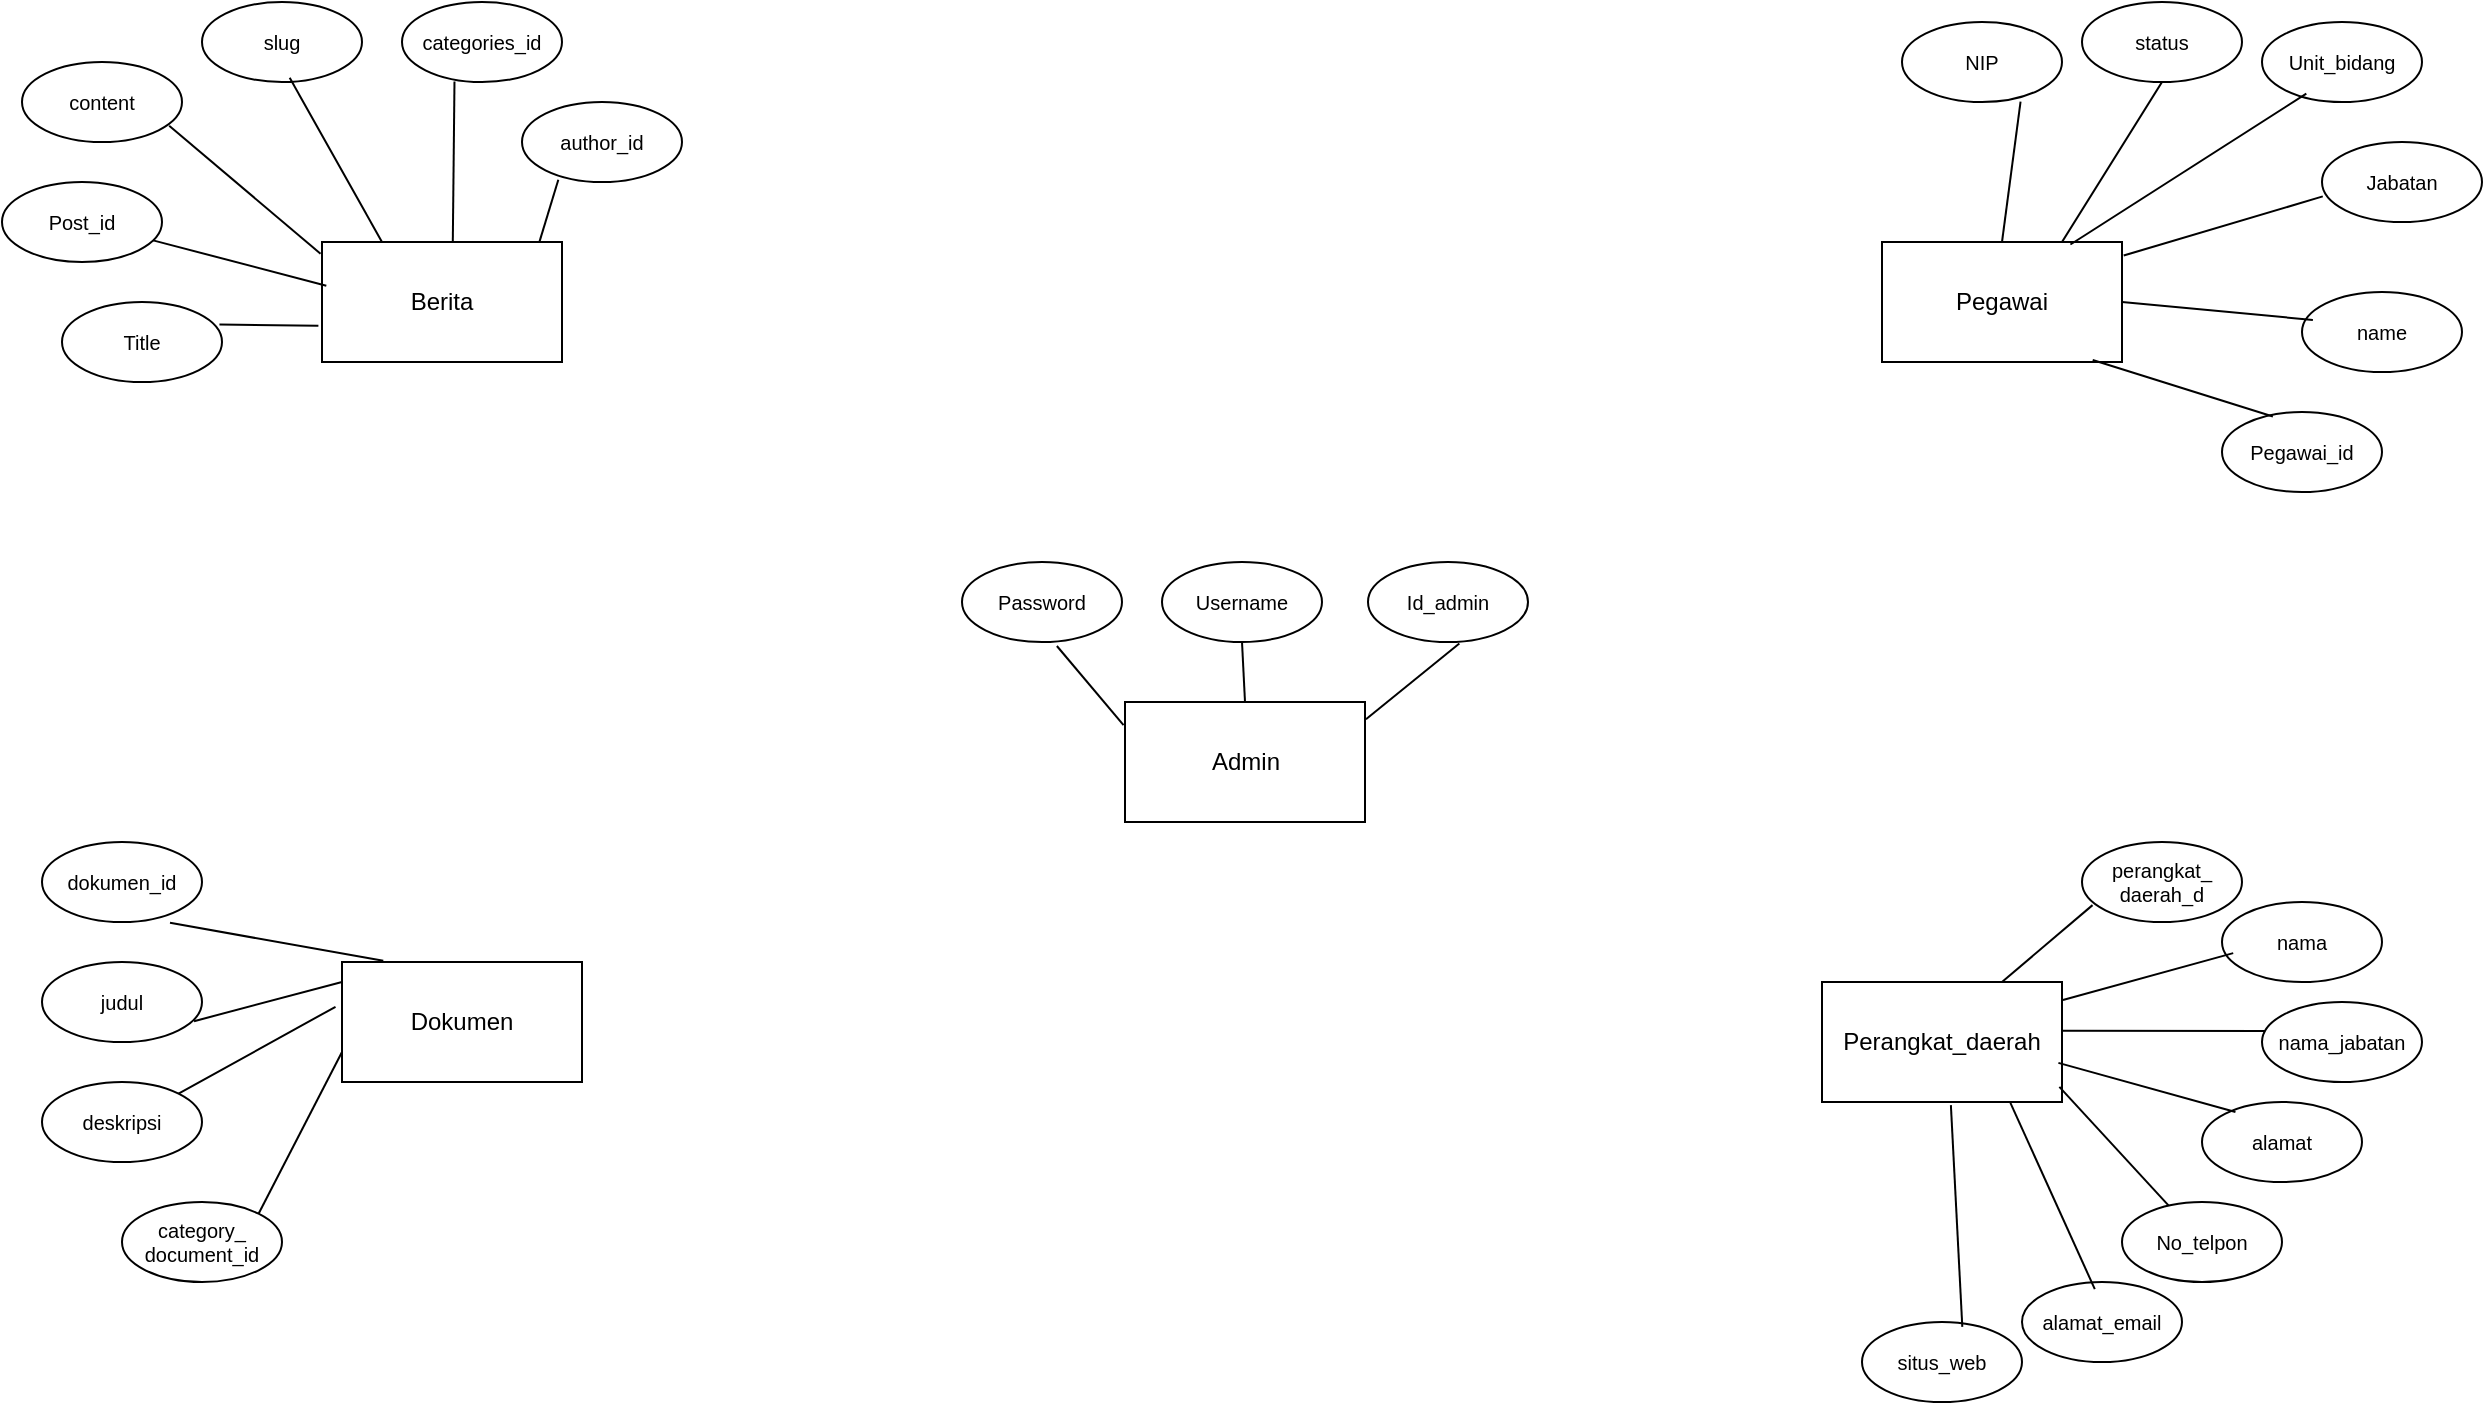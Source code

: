 <mxfile version="24.8.4">
  <diagram name="Page-1" id="929967ad-93f9-6ef4-fab6-5d389245f69c">
    <mxGraphModel dx="1467" dy="750" grid="1" gridSize="10" guides="1" tooltips="1" connect="1" arrows="1" fold="1" page="1" pageScale="1.5" pageWidth="1169" pageHeight="826" background="none" math="0" shadow="0">
      <root>
        <mxCell id="0" style=";html=1;" />
        <mxCell id="1" style=";html=1;" parent="0" />
        <mxCell id="qDhtsbZyAljU5v_HCK9k-1" value="Admin" style="rounded=0;whiteSpace=wrap;html=1;" vertex="1" parent="1">
          <mxGeometry x="891.5" y="470" width="120" height="60" as="geometry" />
        </mxCell>
        <mxCell id="qDhtsbZyAljU5v_HCK9k-2" value="Password" style="ellipse;whiteSpace=wrap;html=1;fontSize=10;" vertex="1" parent="1">
          <mxGeometry x="810" y="400" width="80" height="40" as="geometry" />
        </mxCell>
        <mxCell id="qDhtsbZyAljU5v_HCK9k-3" value="Username" style="ellipse;whiteSpace=wrap;html=1;fontSize=10;" vertex="1" parent="1">
          <mxGeometry x="910" y="400" width="80" height="40" as="geometry" />
        </mxCell>
        <mxCell id="qDhtsbZyAljU5v_HCK9k-4" value="Id_admin" style="ellipse;whiteSpace=wrap;html=1;fontSize=10;" vertex="1" parent="1">
          <mxGeometry x="1013" y="400" width="80" height="40" as="geometry" />
        </mxCell>
        <mxCell id="qDhtsbZyAljU5v_HCK9k-5" value="" style="endArrow=none;html=1;rounded=0;entryX=0.593;entryY=1.05;entryDx=0;entryDy=0;entryPerimeter=0;exitX=-0.006;exitY=0.193;exitDx=0;exitDy=0;exitPerimeter=0;" edge="1" parent="1" source="qDhtsbZyAljU5v_HCK9k-1" target="qDhtsbZyAljU5v_HCK9k-2">
          <mxGeometry width="50" height="50" relative="1" as="geometry">
            <mxPoint x="931.5" y="490" as="sourcePoint" />
            <mxPoint x="981.5" y="440" as="targetPoint" />
          </mxGeometry>
        </mxCell>
        <mxCell id="qDhtsbZyAljU5v_HCK9k-6" value="" style="endArrow=none;html=1;rounded=0;entryX=0.571;entryY=1.019;entryDx=0;entryDy=0;entryPerimeter=0;exitX=1.004;exitY=0.144;exitDx=0;exitDy=0;exitPerimeter=0;" edge="1" parent="1" source="qDhtsbZyAljU5v_HCK9k-1" target="qDhtsbZyAljU5v_HCK9k-4">
          <mxGeometry width="50" height="50" relative="1" as="geometry">
            <mxPoint x="900.5" y="492" as="sourcePoint" />
            <mxPoint x="867.5" y="452" as="targetPoint" />
            <Array as="points" />
          </mxGeometry>
        </mxCell>
        <mxCell id="qDhtsbZyAljU5v_HCK9k-7" value="" style="endArrow=none;html=1;rounded=0;entryX=0.5;entryY=1;entryDx=0;entryDy=0;exitX=0.5;exitY=0;exitDx=0;exitDy=0;" edge="1" parent="1" source="qDhtsbZyAljU5v_HCK9k-1" target="qDhtsbZyAljU5v_HCK9k-3">
          <mxGeometry width="50" height="50" relative="1" as="geometry">
            <mxPoint x="1021.5" y="489" as="sourcePoint" />
            <mxPoint x="1068.5" y="451" as="targetPoint" />
            <Array as="points" />
          </mxGeometry>
        </mxCell>
        <mxCell id="qDhtsbZyAljU5v_HCK9k-8" value="Berita" style="rounded=0;whiteSpace=wrap;html=1;" vertex="1" parent="1">
          <mxGeometry x="490" y="240" width="120" height="60" as="geometry" />
        </mxCell>
        <mxCell id="qDhtsbZyAljU5v_HCK9k-9" value="Pegawai" style="rounded=0;whiteSpace=wrap;html=1;" vertex="1" parent="1">
          <mxGeometry x="1270" y="240" width="120" height="60" as="geometry" />
        </mxCell>
        <mxCell id="qDhtsbZyAljU5v_HCK9k-10" value="Perangkat_daerah" style="rounded=0;whiteSpace=wrap;html=1;" vertex="1" parent="1">
          <mxGeometry x="1240" y="610" width="120" height="60" as="geometry" />
        </mxCell>
        <mxCell id="qDhtsbZyAljU5v_HCK9k-13" value="Post_id" style="ellipse;whiteSpace=wrap;html=1;fontSize=10;" vertex="1" parent="1">
          <mxGeometry x="330" y="210" width="80" height="40" as="geometry" />
        </mxCell>
        <mxCell id="qDhtsbZyAljU5v_HCK9k-14" value="content" style="ellipse;whiteSpace=wrap;html=1;fontSize=10;" vertex="1" parent="1">
          <mxGeometry x="340" y="150" width="80" height="40" as="geometry" />
        </mxCell>
        <mxCell id="qDhtsbZyAljU5v_HCK9k-15" value="slug" style="ellipse;whiteSpace=wrap;html=1;fontSize=10;" vertex="1" parent="1">
          <mxGeometry x="430" y="120" width="80" height="40" as="geometry" />
        </mxCell>
        <mxCell id="qDhtsbZyAljU5v_HCK9k-16" value="categories_id" style="ellipse;whiteSpace=wrap;html=1;fontSize=10;" vertex="1" parent="1">
          <mxGeometry x="530" y="120" width="80" height="40" as="geometry" />
        </mxCell>
        <mxCell id="qDhtsbZyAljU5v_HCK9k-18" value="author_id" style="ellipse;whiteSpace=wrap;html=1;fontSize=10;" vertex="1" parent="1">
          <mxGeometry x="590" y="170" width="80" height="40" as="geometry" />
        </mxCell>
        <mxCell id="qDhtsbZyAljU5v_HCK9k-19" value="Title" style="ellipse;whiteSpace=wrap;html=1;fontSize=10;" vertex="1" parent="1">
          <mxGeometry x="360" y="270" width="80" height="40" as="geometry" />
        </mxCell>
        <mxCell id="qDhtsbZyAljU5v_HCK9k-20" value="" style="endArrow=none;html=1;rounded=0;entryX=0.227;entryY=0.971;entryDx=0;entryDy=0;entryPerimeter=0;exitX=0.905;exitY=0.005;exitDx=0;exitDy=0;exitPerimeter=0;" edge="1" parent="1" source="qDhtsbZyAljU5v_HCK9k-8" target="qDhtsbZyAljU5v_HCK9k-18">
          <mxGeometry width="50" height="50" relative="1" as="geometry">
            <mxPoint x="550" y="270" as="sourcePoint" />
            <mxPoint x="600" y="220" as="targetPoint" />
          </mxGeometry>
        </mxCell>
        <mxCell id="qDhtsbZyAljU5v_HCK9k-21" value="" style="endArrow=none;html=1;rounded=0;entryX=0.328;entryY=0.995;entryDx=0;entryDy=0;entryPerimeter=0;exitX=0.545;exitY=0.009;exitDx=0;exitDy=0;exitPerimeter=0;" edge="1" parent="1" source="qDhtsbZyAljU5v_HCK9k-8" target="qDhtsbZyAljU5v_HCK9k-16">
          <mxGeometry width="50" height="50" relative="1" as="geometry">
            <mxPoint x="540" y="240" as="sourcePoint" />
            <mxPoint x="559" y="209" as="targetPoint" />
          </mxGeometry>
        </mxCell>
        <mxCell id="qDhtsbZyAljU5v_HCK9k-22" value="" style="endArrow=none;html=1;rounded=0;entryX=0.548;entryY=0.948;entryDx=0;entryDy=0;entryPerimeter=0;exitX=0.25;exitY=0;exitDx=0;exitDy=0;" edge="1" parent="1" source="qDhtsbZyAljU5v_HCK9k-8" target="qDhtsbZyAljU5v_HCK9k-15">
          <mxGeometry width="50" height="50" relative="1" as="geometry">
            <mxPoint x="494" y="240" as="sourcePoint" />
            <mxPoint x="510" y="160" as="targetPoint" />
          </mxGeometry>
        </mxCell>
        <mxCell id="qDhtsbZyAljU5v_HCK9k-23" value="" style="endArrow=none;html=1;rounded=0;entryX=0.92;entryY=0.796;entryDx=0;entryDy=0;entryPerimeter=0;exitX=-0.006;exitY=0.098;exitDx=0;exitDy=0;exitPerimeter=0;" edge="1" parent="1" source="qDhtsbZyAljU5v_HCK9k-8" target="qDhtsbZyAljU5v_HCK9k-14">
          <mxGeometry width="50" height="50" relative="1" as="geometry">
            <mxPoint x="466" y="262" as="sourcePoint" />
            <mxPoint x="430" y="180" as="targetPoint" />
          </mxGeometry>
        </mxCell>
        <mxCell id="qDhtsbZyAljU5v_HCK9k-24" value="" style="endArrow=none;html=1;rounded=0;exitX=0.018;exitY=0.364;exitDx=0;exitDy=0;exitPerimeter=0;" edge="1" parent="1" source="qDhtsbZyAljU5v_HCK9k-8" target="qDhtsbZyAljU5v_HCK9k-13">
          <mxGeometry width="50" height="50" relative="1" as="geometry">
            <mxPoint x="475" y="270" as="sourcePoint" />
            <mxPoint x="410" y="206" as="targetPoint" />
          </mxGeometry>
        </mxCell>
        <mxCell id="qDhtsbZyAljU5v_HCK9k-25" value="" style="endArrow=none;html=1;rounded=0;exitX=-0.015;exitY=0.698;exitDx=0;exitDy=0;exitPerimeter=0;entryX=0.984;entryY=0.282;entryDx=0;entryDy=0;entryPerimeter=0;" edge="1" parent="1" source="qDhtsbZyAljU5v_HCK9k-8" target="qDhtsbZyAljU5v_HCK9k-19">
          <mxGeometry width="50" height="50" relative="1" as="geometry">
            <mxPoint x="492" y="272" as="sourcePoint" />
            <mxPoint x="415" y="250" as="targetPoint" />
          </mxGeometry>
        </mxCell>
        <mxCell id="qDhtsbZyAljU5v_HCK9k-26" value="status" style="ellipse;whiteSpace=wrap;html=1;fontSize=10;" vertex="1" parent="1">
          <mxGeometry x="1370" y="120" width="80" height="40" as="geometry" />
        </mxCell>
        <mxCell id="qDhtsbZyAljU5v_HCK9k-27" value="Unit_bidang" style="ellipse;whiteSpace=wrap;html=1;fontSize=10;" vertex="1" parent="1">
          <mxGeometry x="1460" y="130" width="80" height="40" as="geometry" />
        </mxCell>
        <mxCell id="qDhtsbZyAljU5v_HCK9k-28" value="NIP" style="ellipse;whiteSpace=wrap;html=1;fontSize=10;" vertex="1" parent="1">
          <mxGeometry x="1280" y="130" width="80" height="40" as="geometry" />
        </mxCell>
        <mxCell id="qDhtsbZyAljU5v_HCK9k-29" value="Jabatan" style="ellipse;whiteSpace=wrap;html=1;fontSize=10;" vertex="1" parent="1">
          <mxGeometry x="1490" y="190" width="80" height="40" as="geometry" />
        </mxCell>
        <mxCell id="qDhtsbZyAljU5v_HCK9k-30" value="name" style="ellipse;whiteSpace=wrap;html=1;fontSize=10;" vertex="1" parent="1">
          <mxGeometry x="1480" y="265" width="80" height="40" as="geometry" />
        </mxCell>
        <mxCell id="qDhtsbZyAljU5v_HCK9k-31" value="Pegawai_id" style="ellipse;whiteSpace=wrap;html=1;fontSize=10;" vertex="1" parent="1">
          <mxGeometry x="1440" y="325" width="80" height="40" as="geometry" />
        </mxCell>
        <mxCell id="qDhtsbZyAljU5v_HCK9k-32" value="" style="endArrow=none;html=1;rounded=0;entryX=0.318;entryY=0.056;entryDx=0;entryDy=0;entryPerimeter=0;exitX=0.878;exitY=0.983;exitDx=0;exitDy=0;exitPerimeter=0;" edge="1" parent="1" source="qDhtsbZyAljU5v_HCK9k-9" target="qDhtsbZyAljU5v_HCK9k-31">
          <mxGeometry width="50" height="50" relative="1" as="geometry">
            <mxPoint x="1500" y="290" as="sourcePoint" />
            <mxPoint x="1550" y="240" as="targetPoint" />
          </mxGeometry>
        </mxCell>
        <mxCell id="qDhtsbZyAljU5v_HCK9k-33" value="" style="endArrow=none;html=1;rounded=0;entryX=0.068;entryY=0.349;entryDx=0;entryDy=0;entryPerimeter=0;exitX=1;exitY=0.5;exitDx=0;exitDy=0;" edge="1" parent="1" source="qDhtsbZyAljU5v_HCK9k-9" target="qDhtsbZyAljU5v_HCK9k-30">
          <mxGeometry width="50" height="50" relative="1" as="geometry">
            <mxPoint x="1420" y="250" as="sourcePoint" />
            <mxPoint x="1480" y="298" as="targetPoint" />
          </mxGeometry>
        </mxCell>
        <mxCell id="qDhtsbZyAljU5v_HCK9k-34" value="" style="endArrow=none;html=1;rounded=0;entryX=0.005;entryY=0.68;entryDx=0;entryDy=0;entryPerimeter=0;exitX=1.007;exitY=0.113;exitDx=0;exitDy=0;exitPerimeter=0;" edge="1" parent="1" source="qDhtsbZyAljU5v_HCK9k-9" target="qDhtsbZyAljU5v_HCK9k-29">
          <mxGeometry width="50" height="50" relative="1" as="geometry">
            <mxPoint x="1430" y="221" as="sourcePoint" />
            <mxPoint x="1495" y="250" as="targetPoint" />
          </mxGeometry>
        </mxCell>
        <mxCell id="qDhtsbZyAljU5v_HCK9k-35" value="" style="endArrow=none;html=1;rounded=0;entryX=0.277;entryY=0.896;entryDx=0;entryDy=0;entryPerimeter=0;exitX=0.785;exitY=0.021;exitDx=0;exitDy=0;exitPerimeter=0;" edge="1" parent="1" source="qDhtsbZyAljU5v_HCK9k-9" target="qDhtsbZyAljU5v_HCK9k-27">
          <mxGeometry width="50" height="50" relative="1" as="geometry">
            <mxPoint x="1391" y="220" as="sourcePoint" />
            <mxPoint x="1460" y="210" as="targetPoint" />
          </mxGeometry>
        </mxCell>
        <mxCell id="qDhtsbZyAljU5v_HCK9k-36" value="" style="endArrow=none;html=1;rounded=0;entryX=0.5;entryY=1;entryDx=0;entryDy=0;exitX=0.75;exitY=0;exitDx=0;exitDy=0;" edge="1" parent="1" source="qDhtsbZyAljU5v_HCK9k-9" target="qDhtsbZyAljU5v_HCK9k-26">
          <mxGeometry width="50" height="50" relative="1" as="geometry">
            <mxPoint x="1404" y="231" as="sourcePoint" />
            <mxPoint x="1492" y="176" as="targetPoint" />
          </mxGeometry>
        </mxCell>
        <mxCell id="qDhtsbZyAljU5v_HCK9k-37" value="" style="endArrow=none;html=1;rounded=0;entryX=0.741;entryY=0.996;entryDx=0;entryDy=0;exitX=0.5;exitY=0;exitDx=0;exitDy=0;entryPerimeter=0;" edge="1" parent="1" source="qDhtsbZyAljU5v_HCK9k-9" target="qDhtsbZyAljU5v_HCK9k-28">
          <mxGeometry width="50" height="50" relative="1" as="geometry">
            <mxPoint x="1400" y="230" as="sourcePoint" />
            <mxPoint x="1420" y="170" as="targetPoint" />
          </mxGeometry>
        </mxCell>
        <mxCell id="qDhtsbZyAljU5v_HCK9k-52" value="Dokumen" style="rounded=0;whiteSpace=wrap;html=1;" vertex="1" parent="1">
          <mxGeometry x="500" y="600" width="120" height="60" as="geometry" />
        </mxCell>
        <mxCell id="qDhtsbZyAljU5v_HCK9k-54" value="&lt;div&gt;category_&lt;/div&gt;&lt;div&gt;document_id&lt;br&gt;&lt;/div&gt;" style="ellipse;whiteSpace=wrap;html=1;fontSize=10;" vertex="1" parent="1">
          <mxGeometry x="390" y="720" width="80" height="40" as="geometry" />
        </mxCell>
        <mxCell id="qDhtsbZyAljU5v_HCK9k-55" value="deskripsi" style="ellipse;whiteSpace=wrap;html=1;fontSize=10;" vertex="1" parent="1">
          <mxGeometry x="350" y="660" width="80" height="40" as="geometry" />
        </mxCell>
        <mxCell id="qDhtsbZyAljU5v_HCK9k-56" value="judul" style="ellipse;whiteSpace=wrap;html=1;fontSize=10;" vertex="1" parent="1">
          <mxGeometry x="350" y="600" width="80" height="40" as="geometry" />
        </mxCell>
        <mxCell id="qDhtsbZyAljU5v_HCK9k-57" value="dokumen_id" style="ellipse;whiteSpace=wrap;html=1;fontSize=10;" vertex="1" parent="1">
          <mxGeometry x="350" y="540" width="80" height="40" as="geometry" />
        </mxCell>
        <mxCell id="qDhtsbZyAljU5v_HCK9k-59" value="" style="endArrow=none;html=1;rounded=0;entryX=0.8;entryY=1.01;entryDx=0;entryDy=0;entryPerimeter=0;exitX=0.172;exitY=-0.01;exitDx=0;exitDy=0;exitPerimeter=0;" edge="1" parent="1" source="qDhtsbZyAljU5v_HCK9k-52" target="qDhtsbZyAljU5v_HCK9k-57">
          <mxGeometry width="50" height="50" relative="1" as="geometry">
            <mxPoint x="560" y="630" as="sourcePoint" />
            <mxPoint x="610" y="580" as="targetPoint" />
          </mxGeometry>
        </mxCell>
        <mxCell id="qDhtsbZyAljU5v_HCK9k-60" value="" style="endArrow=none;html=1;rounded=0;entryX=0.95;entryY=0.74;entryDx=0;entryDy=0;entryPerimeter=0;exitX=0;exitY=0.167;exitDx=0;exitDy=0;exitPerimeter=0;" edge="1" parent="1" source="qDhtsbZyAljU5v_HCK9k-52" target="qDhtsbZyAljU5v_HCK9k-56">
          <mxGeometry width="50" height="50" relative="1" as="geometry">
            <mxPoint x="550" y="600" as="sourcePoint" />
            <mxPoint x="569" y="569" as="targetPoint" />
          </mxGeometry>
        </mxCell>
        <mxCell id="qDhtsbZyAljU5v_HCK9k-61" value="" style="endArrow=none;html=1;rounded=0;entryX=1;entryY=0;entryDx=0;entryDy=0;exitX=-0.027;exitY=0.373;exitDx=0;exitDy=0;exitPerimeter=0;" edge="1" parent="1" source="qDhtsbZyAljU5v_HCK9k-52" target="qDhtsbZyAljU5v_HCK9k-55">
          <mxGeometry width="50" height="50" relative="1" as="geometry">
            <mxPoint x="504" y="600" as="sourcePoint" />
            <mxPoint x="520" y="520" as="targetPoint" />
          </mxGeometry>
        </mxCell>
        <mxCell id="qDhtsbZyAljU5v_HCK9k-62" value="" style="endArrow=none;html=1;rounded=0;entryX=1;entryY=0;entryDx=0;entryDy=0;exitX=0;exitY=0.75;exitDx=0;exitDy=0;" edge="1" parent="1" source="qDhtsbZyAljU5v_HCK9k-52" target="qDhtsbZyAljU5v_HCK9k-54">
          <mxGeometry width="50" height="50" relative="1" as="geometry">
            <mxPoint x="476" y="622" as="sourcePoint" />
            <mxPoint x="440" y="540" as="targetPoint" />
          </mxGeometry>
        </mxCell>
        <mxCell id="qDhtsbZyAljU5v_HCK9k-67" value="&lt;div&gt;perangkat_&lt;/div&gt;&lt;div&gt;daerah_d&lt;/div&gt;" style="ellipse;whiteSpace=wrap;html=1;fontSize=10;" vertex="1" parent="1">
          <mxGeometry x="1370" y="540" width="80" height="40" as="geometry" />
        </mxCell>
        <mxCell id="qDhtsbZyAljU5v_HCK9k-69" value="nama" style="ellipse;whiteSpace=wrap;html=1;fontSize=10;" vertex="1" parent="1">
          <mxGeometry x="1440" y="570" width="80" height="40" as="geometry" />
        </mxCell>
        <mxCell id="qDhtsbZyAljU5v_HCK9k-70" value="nama_jabatan" style="ellipse;whiteSpace=wrap;html=1;fontSize=10;" vertex="1" parent="1">
          <mxGeometry x="1460" y="620" width="80" height="40" as="geometry" />
        </mxCell>
        <mxCell id="qDhtsbZyAljU5v_HCK9k-71" value="alamat" style="ellipse;whiteSpace=wrap;html=1;fontSize=10;" vertex="1" parent="1">
          <mxGeometry x="1430" y="670" width="80" height="40" as="geometry" />
        </mxCell>
        <mxCell id="qDhtsbZyAljU5v_HCK9k-72" value="No_telpon" style="ellipse;whiteSpace=wrap;html=1;fontSize=10;" vertex="1" parent="1">
          <mxGeometry x="1390" y="720" width="80" height="40" as="geometry" />
        </mxCell>
        <mxCell id="qDhtsbZyAljU5v_HCK9k-73" value="alamat_email" style="ellipse;whiteSpace=wrap;html=1;fontSize=10;" vertex="1" parent="1">
          <mxGeometry x="1340" y="760" width="80" height="40" as="geometry" />
        </mxCell>
        <mxCell id="qDhtsbZyAljU5v_HCK9k-74" value="situs_web" style="ellipse;whiteSpace=wrap;html=1;fontSize=10;" vertex="1" parent="1">
          <mxGeometry x="1260" y="780" width="80" height="40" as="geometry" />
        </mxCell>
        <mxCell id="qDhtsbZyAljU5v_HCK9k-75" value="" style="endArrow=none;html=1;rounded=0;entryX=0.066;entryY=0.789;entryDx=0;entryDy=0;entryPerimeter=0;exitX=0.75;exitY=0;exitDx=0;exitDy=0;" edge="1" parent="1" source="qDhtsbZyAljU5v_HCK9k-10" target="qDhtsbZyAljU5v_HCK9k-67">
          <mxGeometry width="50" height="50" relative="1" as="geometry">
            <mxPoint x="1200" y="660" as="sourcePoint" />
            <mxPoint x="1250" y="610" as="targetPoint" />
          </mxGeometry>
        </mxCell>
        <mxCell id="qDhtsbZyAljU5v_HCK9k-76" value="" style="endArrow=none;html=1;rounded=0;entryX=0.07;entryY=0.639;entryDx=0;entryDy=0;entryPerimeter=0;exitX=1.004;exitY=0.15;exitDx=0;exitDy=0;exitPerimeter=0;" edge="1" parent="1" source="qDhtsbZyAljU5v_HCK9k-10" target="qDhtsbZyAljU5v_HCK9k-69">
          <mxGeometry width="50" height="50" relative="1" as="geometry">
            <mxPoint x="1340" y="620" as="sourcePoint" />
            <mxPoint x="1385" y="582" as="targetPoint" />
          </mxGeometry>
        </mxCell>
        <mxCell id="qDhtsbZyAljU5v_HCK9k-77" value="" style="endArrow=none;html=1;rounded=0;entryX=0.02;entryY=0.361;entryDx=0;entryDy=0;entryPerimeter=0;exitX=0.999;exitY=0.407;exitDx=0;exitDy=0;exitPerimeter=0;" edge="1" parent="1" source="qDhtsbZyAljU5v_HCK9k-10" target="qDhtsbZyAljU5v_HCK9k-70">
          <mxGeometry width="50" height="50" relative="1" as="geometry">
            <mxPoint x="1370" y="629" as="sourcePoint" />
            <mxPoint x="1456" y="606" as="targetPoint" />
          </mxGeometry>
        </mxCell>
        <mxCell id="qDhtsbZyAljU5v_HCK9k-78" value="" style="endArrow=none;html=1;rounded=0;entryX=0.209;entryY=0.125;entryDx=0;entryDy=0;entryPerimeter=0;exitX=0.985;exitY=0.674;exitDx=0;exitDy=0;exitPerimeter=0;" edge="1" parent="1" source="qDhtsbZyAljU5v_HCK9k-10" target="qDhtsbZyAljU5v_HCK9k-71">
          <mxGeometry width="50" height="50" relative="1" as="geometry">
            <mxPoint x="1370" y="644" as="sourcePoint" />
            <mxPoint x="1472" y="644" as="targetPoint" />
          </mxGeometry>
        </mxCell>
        <mxCell id="qDhtsbZyAljU5v_HCK9k-79" value="" style="endArrow=none;html=1;rounded=0;exitX=0.989;exitY=0.874;exitDx=0;exitDy=0;exitPerimeter=0;" edge="1" parent="1" source="qDhtsbZyAljU5v_HCK9k-10" target="qDhtsbZyAljU5v_HCK9k-72">
          <mxGeometry width="50" height="50" relative="1" as="geometry">
            <mxPoint x="1368" y="660" as="sourcePoint" />
            <mxPoint x="1457" y="685" as="targetPoint" />
          </mxGeometry>
        </mxCell>
        <mxCell id="qDhtsbZyAljU5v_HCK9k-80" value="" style="endArrow=none;html=1;rounded=0;exitX=0.785;exitY=1.007;exitDx=0;exitDy=0;exitPerimeter=0;entryX=0.455;entryY=0.089;entryDx=0;entryDy=0;entryPerimeter=0;" edge="1" parent="1" source="qDhtsbZyAljU5v_HCK9k-10" target="qDhtsbZyAljU5v_HCK9k-73">
          <mxGeometry width="50" height="50" relative="1" as="geometry">
            <mxPoint x="1369" y="672" as="sourcePoint" />
            <mxPoint x="1423" y="732" as="targetPoint" />
          </mxGeometry>
        </mxCell>
        <mxCell id="qDhtsbZyAljU5v_HCK9k-81" value="" style="endArrow=none;html=1;rounded=0;exitX=0.537;exitY=1.026;exitDx=0;exitDy=0;exitPerimeter=0;entryX=0.627;entryY=0.061;entryDx=0;entryDy=0;entryPerimeter=0;" edge="1" parent="1" source="qDhtsbZyAljU5v_HCK9k-10" target="qDhtsbZyAljU5v_HCK9k-74">
          <mxGeometry width="50" height="50" relative="1" as="geometry">
            <mxPoint x="1344" y="680" as="sourcePoint" />
            <mxPoint x="1386" y="774" as="targetPoint" />
          </mxGeometry>
        </mxCell>
      </root>
    </mxGraphModel>
  </diagram>
</mxfile>

